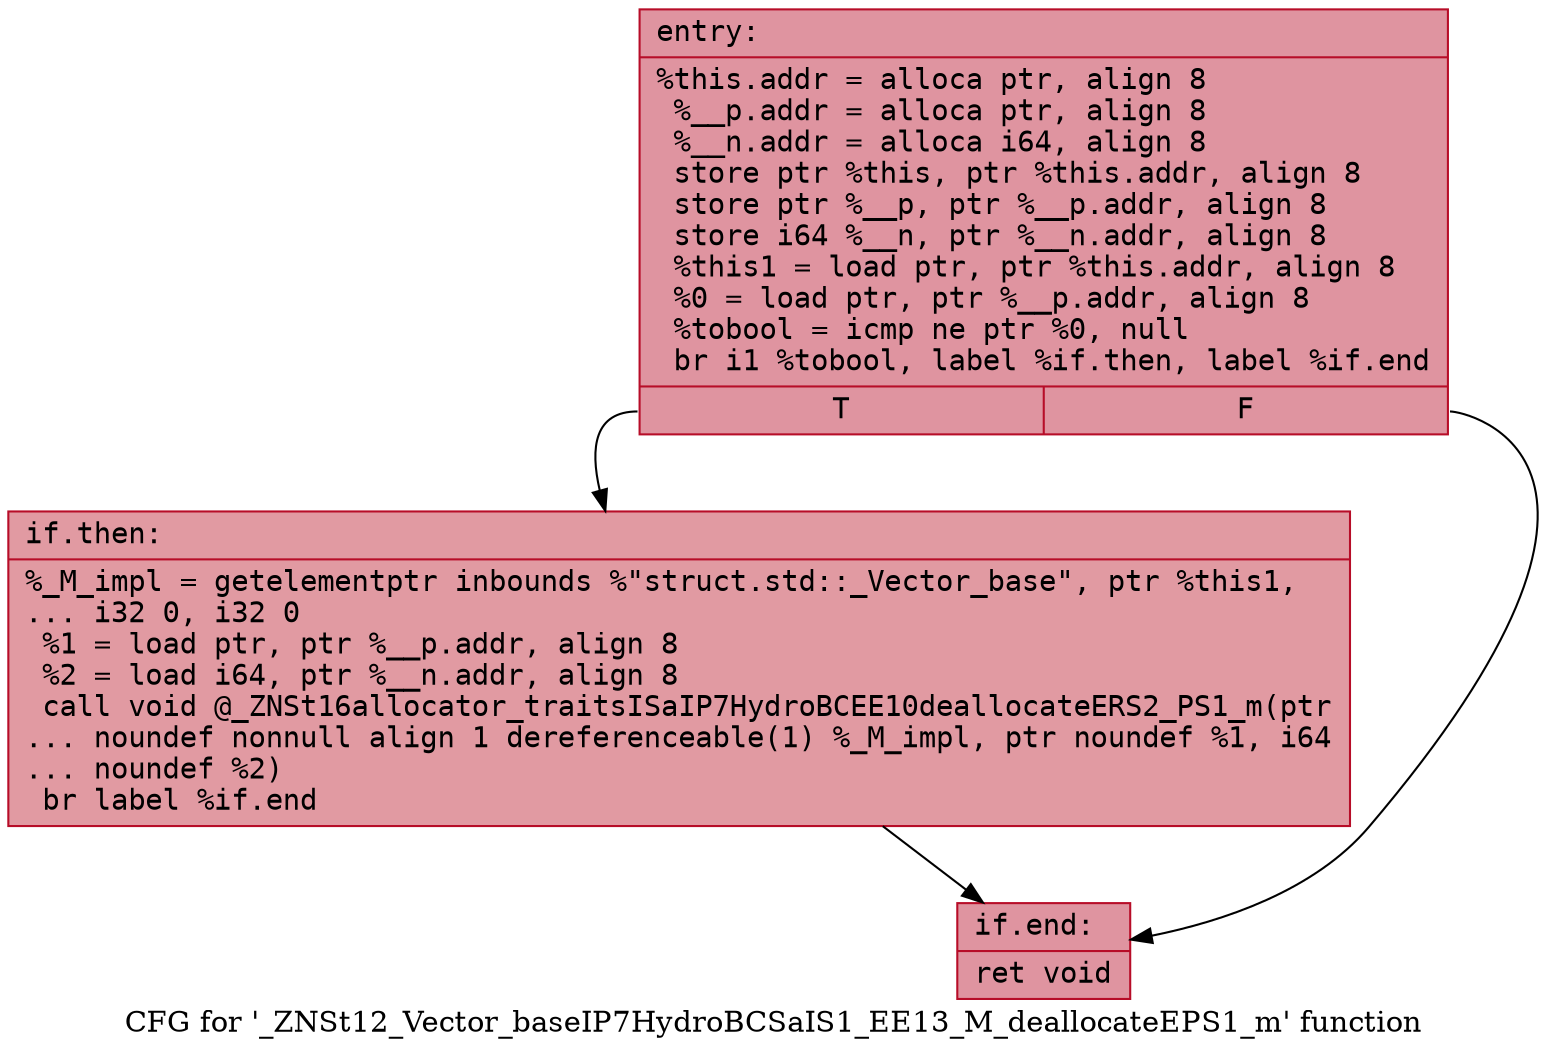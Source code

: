 digraph "CFG for '_ZNSt12_Vector_baseIP7HydroBCSaIS1_EE13_M_deallocateEPS1_m' function" {
	label="CFG for '_ZNSt12_Vector_baseIP7HydroBCSaIS1_EE13_M_deallocateEPS1_m' function";

	Node0x56186991de70 [shape=record,color="#b70d28ff", style=filled, fillcolor="#b70d2870" fontname="Courier",label="{entry:\l|  %this.addr = alloca ptr, align 8\l  %__p.addr = alloca ptr, align 8\l  %__n.addr = alloca i64, align 8\l  store ptr %this, ptr %this.addr, align 8\l  store ptr %__p, ptr %__p.addr, align 8\l  store i64 %__n, ptr %__n.addr, align 8\l  %this1 = load ptr, ptr %this.addr, align 8\l  %0 = load ptr, ptr %__p.addr, align 8\l  %tobool = icmp ne ptr %0, null\l  br i1 %tobool, label %if.then, label %if.end\l|{<s0>T|<s1>F}}"];
	Node0x56186991de70:s0 -> Node0x56186991dee0[tooltip="entry -> if.then\nProbability 62.50%" ];
	Node0x56186991de70:s1 -> Node0x56186991e730[tooltip="entry -> if.end\nProbability 37.50%" ];
	Node0x56186991dee0 [shape=record,color="#b70d28ff", style=filled, fillcolor="#bb1b2c70" fontname="Courier",label="{if.then:\l|  %_M_impl = getelementptr inbounds %\"struct.std::_Vector_base\", ptr %this1,\l... i32 0, i32 0\l  %1 = load ptr, ptr %__p.addr, align 8\l  %2 = load i64, ptr %__n.addr, align 8\l  call void @_ZNSt16allocator_traitsISaIP7HydroBCEE10deallocateERS2_PS1_m(ptr\l... noundef nonnull align 1 dereferenceable(1) %_M_impl, ptr noundef %1, i64\l... noundef %2)\l  br label %if.end\l}"];
	Node0x56186991dee0 -> Node0x56186991e730[tooltip="if.then -> if.end\nProbability 100.00%" ];
	Node0x56186991e730 [shape=record,color="#b70d28ff", style=filled, fillcolor="#b70d2870" fontname="Courier",label="{if.end:\l|  ret void\l}"];
}
